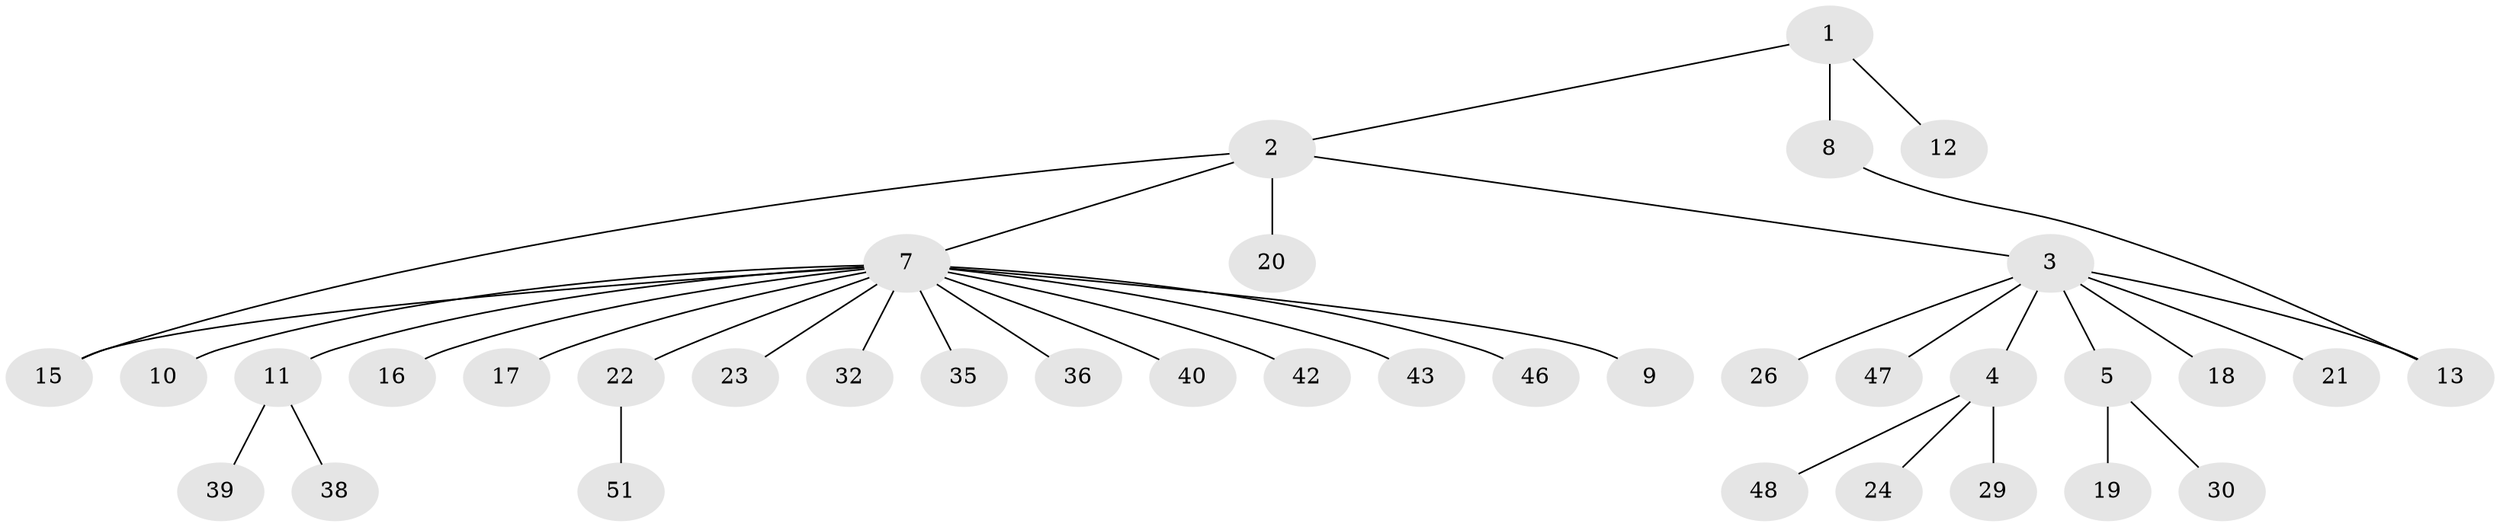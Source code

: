// original degree distribution, {4: 0.07692307692307693, 6: 0.019230769230769232, 8: 0.019230769230769232, 2: 0.19230769230769232, 17: 0.019230769230769232, 3: 0.038461538461538464, 1: 0.6346153846153846}
// Generated by graph-tools (version 1.1) at 2025/11/02/27/25 16:11:10]
// undirected, 37 vertices, 38 edges
graph export_dot {
graph [start="1"]
  node [color=gray90,style=filled];
  1 [super="+33"];
  2 [super="+34"];
  3 [super="+14"];
  4 [super="+6"];
  5 [super="+52"];
  7 [super="+41"];
  8 [super="+37"];
  9;
  10;
  11 [super="+45"];
  12;
  13;
  15 [super="+25"];
  16;
  17;
  18;
  19 [super="+28"];
  20;
  21;
  22 [super="+27"];
  23;
  24 [super="+31"];
  26;
  29 [super="+49"];
  30;
  32;
  35;
  36;
  38 [super="+44"];
  39;
  40;
  42;
  43;
  46;
  47 [super="+50"];
  48;
  51;
  1 -- 2;
  1 -- 8;
  1 -- 12;
  2 -- 3;
  2 -- 7;
  2 -- 15;
  2 -- 20;
  3 -- 4;
  3 -- 5;
  3 -- 13;
  3 -- 18;
  3 -- 26;
  3 -- 47;
  3 -- 21;
  4 -- 29;
  4 -- 48;
  4 -- 24;
  5 -- 19;
  5 -- 30;
  7 -- 9;
  7 -- 10;
  7 -- 11;
  7 -- 16;
  7 -- 17;
  7 -- 22;
  7 -- 23;
  7 -- 32;
  7 -- 35;
  7 -- 36;
  7 -- 40;
  7 -- 42;
  7 -- 43;
  7 -- 46;
  7 -- 15;
  8 -- 13;
  11 -- 38;
  11 -- 39;
  22 -- 51;
}
